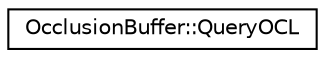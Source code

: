 digraph "Graphical Class Hierarchy"
{
  edge [fontname="Helvetica",fontsize="10",labelfontname="Helvetica",labelfontsize="10"];
  node [fontname="Helvetica",fontsize="10",shape=record];
  rankdir="LR";
  Node1 [label="OcclusionBuffer::QueryOCL",height=0.2,width=0.4,color="black", fillcolor="white", style="filled",URL="$struct_occlusion_buffer_1_1_query_o_c_l.html"];
}
